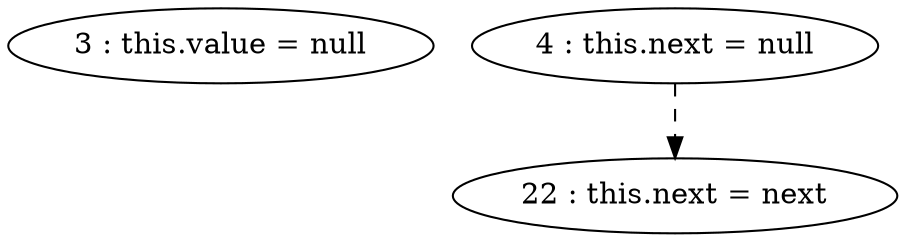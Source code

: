 digraph G {
"3 : this.value = null"
"4 : this.next = null"
"4 : this.next = null" -> "22 : this.next = next" [style=dashed]
"22 : this.next = next"
}